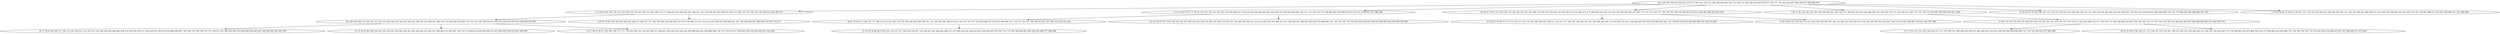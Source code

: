 digraph true_tree {
	"0" -> "1"
	"0" -> "2"
	"2" -> "3"
	"1" -> "4"
	"0" -> "5"
	"0" -> "6"
	"4" -> "7"
	"4" -> "8"
	"5" -> "9"
	"1" -> "10"
	"4" -> "11"
	"0" -> "12"
	"6" -> "13"
	"13" -> "14"
	"2" -> "15"
	"13" -> "16"
	"0" -> "17"
	"3" -> "18"
	"5" -> "19"
	"0" [label="101 145 195 199 210 258 263 270 273 306 332 334 353 386 399 428 464 504 513 546 553 569 586 633 645 659 673 764 777 781 824 844 857 861 950 972 986 994 995"];
	"1" [label="2 13 56 62 84 100 129 155 158 186 219 235 247 283 312 365 366 372 377 388 407 418 446 483 497 506 521 532 534 568 585 587 606 631 654 672 695 720 725 744 752 783 828 833 845 867 917"];
	"2" [label="4 14 19 29 52 67 77 80 92 110 134 139 143 185 191 252 269 288 367 376 414 420 438 458 469 494 526 564 597 600 628 649 664 702 711 713 724 735 771 790 800 807 829 849 855 871 912 913 939 952 957 980 984"];
	"3" [label="38 41 43 98 111 148 150 171 188 214 232 237 265 272 278 280 286 290 295 298 301 331 384 390 391 408 419 421 505 555 567 577 593 630 640 651 652 675 680 682 707 718 737 745 747 749 799 814 817 827 865 914 920 932 993"];
	"4" [label="94 109 114 146 175 184 193 215 225 279 289 300 325 328 345 349 352 380 393 413 440 447 460 519 533 544 549 552 669 723 753 754 759 768 769 812 835 852 859 878 879 910 928 959 974 987"];
	"5" [label="35 46 47 74 91 127 140 156 178 224 229 254 255 261 268 274 305 310 374 392 397 402 403 412 432 466 470 477 480 490 554 563 574 576 578 599 605 625 677 685 710 721 731 734 757 782 785 787 796 797 802 822 826 831 862 885 898 901 903 978"];
	"6" [label="7 28 71 83 128 182 202 203 228 249 262 281 285 318 371 389 425 452 453 456 488 495 515 520 545 570 571 591 592 613 692 727 743 758 776 818 887 892 899 953 955 1000"];
	"7" [label="20 37 58 81 82 108 137 149 170 187 196 221 231 293 313 326 348 429 436 444 449 454 476 478 500 510 517 524 529 547 644 674 676 684 690 697 705 708 715 726 740 755 772 798 811 837 841 853 863 876 884 890 918 945 947 948 949 963 983 991 997"];
	"8" [label="23 33 50 65 88 189 234 236 314 338 350 356 360 362 363 383 426 445 479 542 557 562 661 671 683 687 704 736 774 809 815 830 850 869 873 875 883 895 929 935 961 968 999"];
	"9" [label="6 9 24 51 54 66 75 113 115 116 117 118 135 142 180 204 205 206 211 220 251 257 302 387 398 442 451 457 482 486 487 491 512 603 607 617 621 624 626 647 655 663 679 686 691 693 730 739 803 823 825 856 866 880 931 942 976 981"];
	"10" [label="5 40 61 76 99 105 164 169 208 222 246 277 308 317 357 382 395 404 410 462 485 527 535 538 560 575 611 612 615 632 648 653 658 668 681 767 786 839 848 897 906 909 916 951 970 971"];
	"11" [label="12 17 48 53 85 97 160 165 166 172 177 179 250 296 323 324 343 368 375 406 437 443 465 493 528 582 595 608 629 641 656 689 694 729 732 750 810 877 900 922 926 930 934 938 941 943 965"];
	"12" [label="15 32 49 63 70 104 106 107 121 124 176 190 223 245 294 304 320 321 327 329 330 358 381 400 435 467 509 551 579 581 619 634 636 657 662 666 698 716 751 775 806 834 881 886 894 907 936"];
	"13" [label="31 86 122 123 132 183 197 200 207 242 253 287 291 322 333 335 347 370 378 417 423 450 484 514 537 539 550 573 589 590 604 614 667 700 706 709 714 717 742 763 765 789 792 808 842 846 847 864 888 896 904 915 946 958 979"];
	"14" [label="27 72 103 112 153 181 194 201 217 271 275 309 315 340 394 424 430 471 481 498 501 530 543 558 559 580 638 646 696 701 719 728 780 836 872 985 988"];
	"15" [label="3 21 22 36 45 59 73 95 126 159 162 167 209 218 227 244 276 284 297 299 319 336 351 359 385 405 409 411 416 433 459 502 507 508 523 531 536 565 583 588 601 620 622 670 688 699 741 760 761 766 770 793 816 820 838 843 854 870 889 893 924 933 940 956 982"];
	"16" [label="30 42 55 64 87 89 130 131 133 138 141 152 154 161 198 213 226 233 259 264 282 311 339 341 342 344 364 373 379 396 401 434 474 489 503 525 572 584 602 616 623 660 712 738 748 756 762 779 795 805 858 874 908 925 927 937 964 969 973 975 992"];
	"17" [label="1 10 18 34 44 57 60 93 144 147 151 173 192 239 240 241 248 260 292 303 337 354 355 369 461 496 499 511 518 594 596 598 609 635 637 642 722 791 794 801 804 813 832 851 868 882 911 923 966 990"];
	"18" [label="11 16 25 26 68 69 79 90 102 119 125 157 168 230 238 267 316 346 431 441 448 463 468 472 473 492 516 541 566 610 627 639 650 665 678 703 733 778 784 788 840 902 905 944 954 960 977 989 998"];
	"19" [label="8 39 78 96 120 136 163 174 212 216 243 256 266 307 361 415 422 427 439 455 475 522 540 548 556 561 618 643 746 773 819 821 860 891 919 921 962 967 996"];
}
